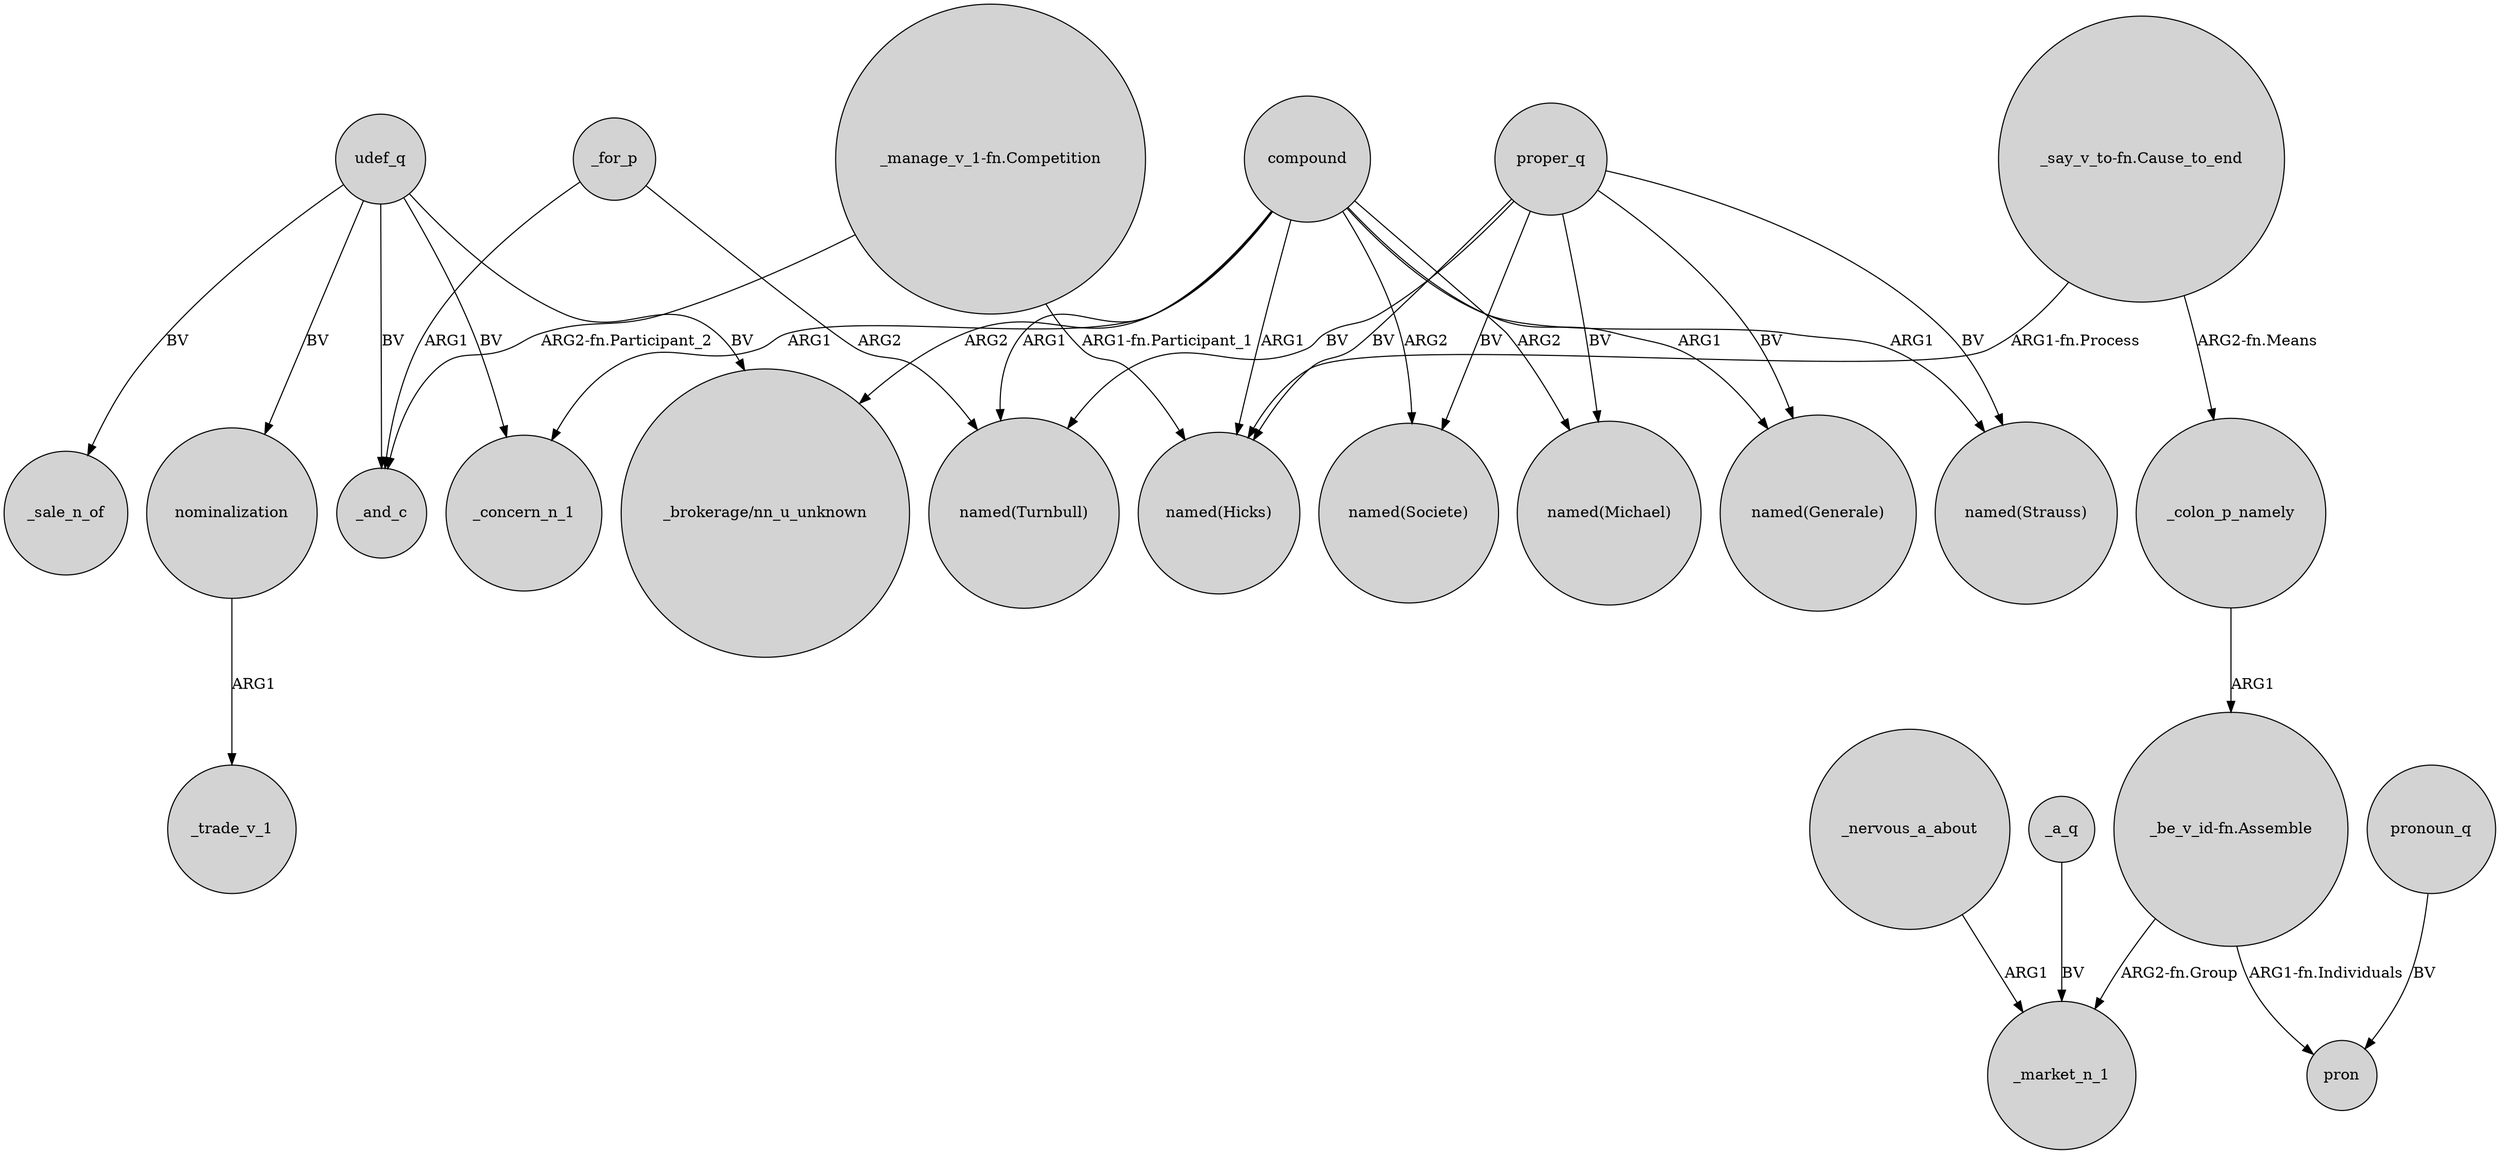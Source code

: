 digraph {
	node [shape=circle style=filled]
	compound -> "named(Turnbull)" [label=ARG1]
	_nervous_a_about -> _market_n_1 [label=ARG1]
	compound -> "named(Michael)" [label=ARG2]
	_for_p -> _and_c [label=ARG1]
	"_be_v_id-fn.Assemble" -> pron [label="ARG1-fn.Individuals"]
	udef_q -> nominalization [label=BV]
	compound -> "_brokerage/nn_u_unknown" [label=ARG2]
	compound -> "named(Hicks)" [label=ARG1]
	udef_q -> _sale_n_of [label=BV]
	proper_q -> "named(Strauss)" [label=BV]
	udef_q -> _and_c [label=BV]
	proper_q -> "named(Michael)" [label=BV]
	"_manage_v_1-fn.Competition" -> _and_c [label="ARG2-fn.Participant_2"]
	"_manage_v_1-fn.Competition" -> "named(Hicks)" [label="ARG1-fn.Participant_1"]
	proper_q -> "named(Generale)" [label=BV]
	udef_q -> "_brokerage/nn_u_unknown" [label=BV]
	pronoun_q -> pron [label=BV]
	_for_p -> "named(Turnbull)" [label=ARG2]
	proper_q -> "named(Hicks)" [label=BV]
	"_say_v_to-fn.Cause_to_end" -> _colon_p_namely [label="ARG2-fn.Means"]
	compound -> _concern_n_1 [label=ARG1]
	_colon_p_namely -> "_be_v_id-fn.Assemble" [label=ARG1]
	compound -> "named(Generale)" [label=ARG1]
	"_say_v_to-fn.Cause_to_end" -> "named(Hicks)" [label="ARG1-fn.Process"]
	compound -> "named(Societe)" [label=ARG2]
	udef_q -> _concern_n_1 [label=BV]
	_a_q -> _market_n_1 [label=BV]
	proper_q -> "named(Societe)" [label=BV]
	compound -> "named(Strauss)" [label=ARG1]
	"_be_v_id-fn.Assemble" -> _market_n_1 [label="ARG2-fn.Group"]
	proper_q -> "named(Turnbull)" [label=BV]
	nominalization -> _trade_v_1 [label=ARG1]
}
